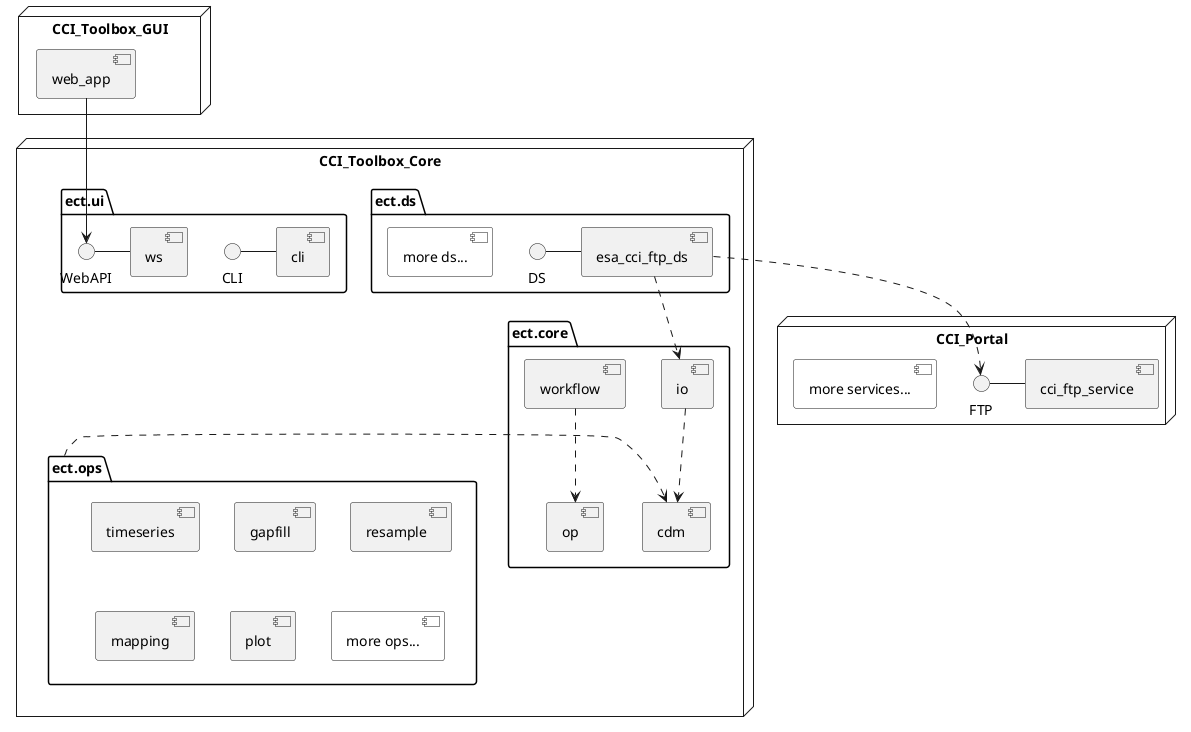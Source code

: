 @startuml

node "CCI_Toolbox_Core" {
    package "ect.ds" {
        DS - [esa_cci_ftp_ds]
        [more ds...] #white
    }

    package ect.ops {
        [timeseries]
        [gapfill]
        [resample]
        [mapping]
        [plot]
        [more ops...] #white
    }

    package "ect.core" {
        [cdm]
        [io]

        [op]
        [workflow]
    }

    package "ect.ui" {
        CLI - [cli]
        WebAPI - [ws]
    }
}

node "CCI_Toolbox_GUI" {
    [web_app]
}

node "CCI_Portal" {
    FTP - [cci_ftp_service]
    [more services...] #white
}



[io] ..> [cdm]
[workflow] ..> [op]
[esa_cci_ftp_ds] ..> FTP
[esa_cci_ftp_ds] ..> io

ect.ops .r.> [cdm]

[web_app] --> WebAPI

@enduml